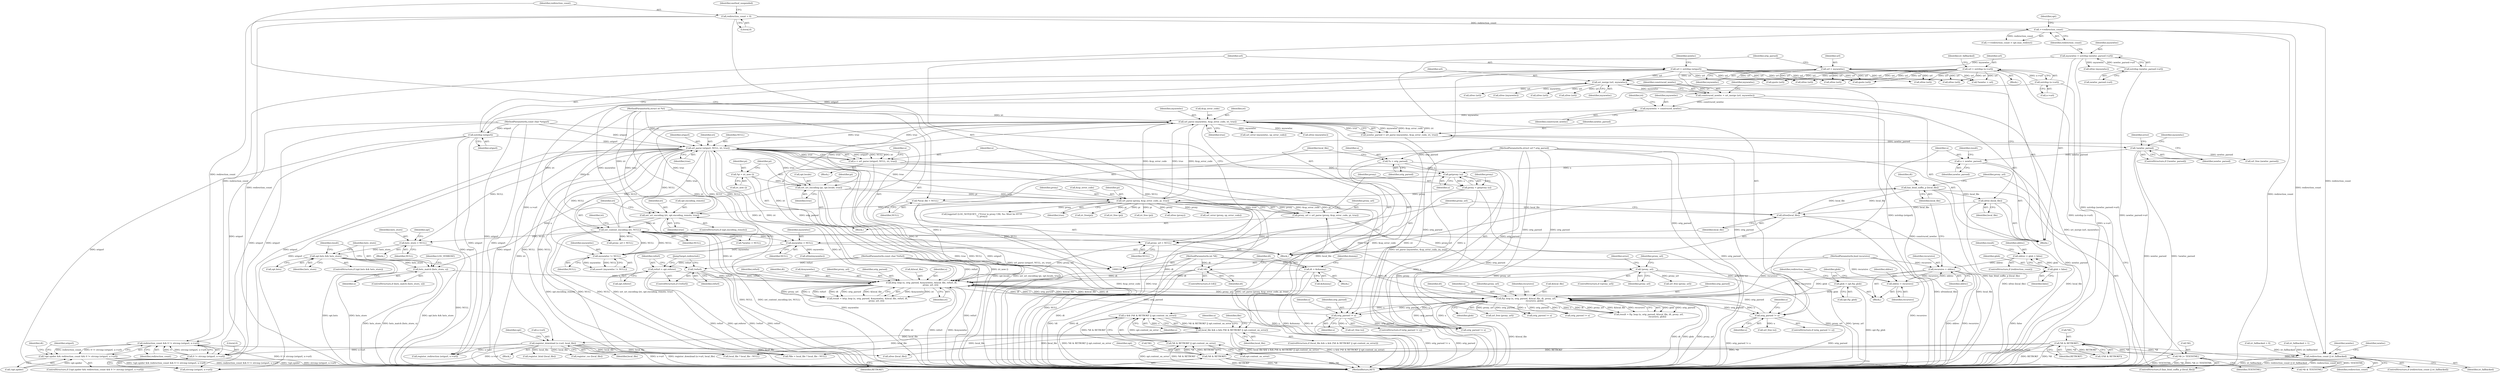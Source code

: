 digraph "0_savannah_e996e322ffd42aaa051602da182d03178d0f13e1_0@API" {
"1000632" [label="(Call,redirection_count && 0 != strcmp (origurl, u->url))"];
"1000492" [label="(Call,++redirection_count)"];
"1000146" [label="(Call,redirection_count = 0)"];
"1000634" [label="(Call,0 != strcmp (origurl, u->url))"];
"1000576" [label="(Call,url_parse (origurl, NULL, iri, true))"];
"1000178" [label="(Call,xstrdup (origurl))"];
"1000116" [label="(MethodParameterIn,const char *origurl)"];
"1000436" [label="(Call,set_content_encoding (iri, NULL))"];
"1000430" [label="(Call,set_uri_encoding (iri, opt.encoding_remote, true))"];
"1000330" [label="(Call,http_loop (u, orig_parsed, &mynewloc, &local_file, refurl, dt,\n                          proxy_url, iri))"];
"1000322" [label="(Call,hsts_match (hsts_store, u))"];
"1000315" [label="(Call,opt.hsts && hsts_store)"];
"1000311" [label="(Call,hsts_store = NULL)"];
"1000214" [label="(Call,getproxy (u))"];
"1000574" [label="(Call,u = url_parse (origurl, NULL, iri, true))"];
"1000535" [label="(Call,u = newloc_parsed)"];
"1000452" [label="(Call,!newloc_parsed)"];
"1000443" [label="(Call,newloc_parsed = url_parse (mynewloc, &up_error_code, iri, true))"];
"1000445" [label="(Call,url_parse (mynewloc, &up_error_code, iri, true))"];
"1000416" [label="(Call,mynewloc = construced_newloc)"];
"1000409" [label="(Call,construced_newloc = uri_merge (url, mynewloc))"];
"1000411" [label="(Call,uri_merge (url, mynewloc))"];
"1000591" [label="(Call,url = xstrdup (u->url))"];
"1000593" [label="(Call,xstrdup (u->url))"];
"1000525" [label="(Call,url = mynewloc)"];
"1000484" [label="(Call,mynewloc = xstrdup (newloc_parsed->url))"];
"1000486" [label="(Call,xstrdup (newloc_parsed->url))"];
"1000176" [label="(Call,url = xstrdup (origurl))"];
"1000404" [label="(Call,mynewloc != NULL)"];
"1000204" [label="(Call,mynewloc = NULL)"];
"1000236" [label="(Call,url_parse (proxy, &up_error_code, pi, true))"];
"1000212" [label="(Call,proxy = getproxy (u))"];
"1000223" [label="(Call,set_uri_encoding (pi, opt.locale, true))"];
"1000220" [label="(Call,*pi = iri_new ())"];
"1000122" [label="(MethodParameterIn,struct iri *iri)"];
"1000136" [label="(Call,*u = orig_parsed)"];
"1000115" [label="(MethodParameterIn,struct url * orig_parsed)"];
"1000568" [label="(Call,orig_parsed != u)"];
"1000361" [label="(Call,ftp_loop (u, orig_parsed, &local_file, dt, proxy_url,\n                         recursive, glob))"];
"1000120" [label="(MethodParameterIn,int *dt)"];
"1000121" [label="(MethodParameterIn,bool recursive)"];
"1000370" [label="(Call,recursive = oldrec)"];
"1000343" [label="(Call,oldrec = recursive)"];
"1000354" [label="(Call,oldrec = glob = false)"];
"1000356" [label="(Call,glob = false)"];
"1000347" [label="(Call,glob = opt.ftp_glob)"];
"1000529" [label="(Call,orig_parsed != u)"];
"1000193" [label="(Call,!refurl)"];
"1000119" [label="(MethodParameterIn,const char *refurl)"];
"1000195" [label="(Call,refurl = opt.referer)"];
"1000166" [label="(Call,!dt)"];
"1000169" [label="(Call,dt = &dummy)"];
"1000209" [label="(Call,proxy_url = NULL)"];
"1000243" [label="(Call,!proxy_url)"];
"1000234" [label="(Call,proxy_url = url_parse (proxy, &up_error_code, pi, true))"];
"1000621" [label="(Call,register_download (u->url, local_file))"];
"1000608" [label="(Call,local_file && u && (*dt & RETROKF || opt.content_on_error))"];
"1000375" [label="(Call,has_html_suffix_p (local_file))"];
"1000207" [label="(Call,xfree(local_file))"];
"1000407" [label="(Call,xfree (local_file))"];
"1000142" [label="(Call,*local_file = NULL)"];
"1000610" [label="(Call,u && (*dt & RETROKF || opt.content_on_error))"];
"1000612" [label="(Call,*dt & RETROKF || opt.content_on_error)"];
"1000613" [label="(Call,*dt & RETROKF)"];
"1000554" [label="(Call,*dt & RETROKF)"];
"1000377" [label="(Call,*dt |= TEXTHTML)"];
"1000627" [label="(Call,!opt.spider && redirection_count && 0 != strcmp (origurl, u->url))"];
"1000680" [label="(Call,redirection_count || iri_fallbacked)"];
"1000405" [label="(Identifier,mynewloc)"];
"1000238" [label="(Call,&up_error_code)"];
"1000516" [label="(Call,xfree (mynewloc))"];
"1000635" [label="(Literal,0)"];
"1000206" [label="(Identifier,NULL)"];
"1000696" [label="(Identifier,newloc)"];
"1000569" [label="(Identifier,orig_parsed)"];
"1000386" [label="(Call,proxy_url = NULL)"];
"1000116" [label="(MethodParameterIn,const char *origurl)"];
"1000681" [label="(Identifier,redirection_count)"];
"1000526" [label="(Identifier,url)"];
"1000357" [label="(Identifier,glob)"];
"1000378" [label="(Call,*dt)"];
"1000359" [label="(Call,result = ftp_loop (u, orig_parsed, &local_file, dt, proxy_url,\n                         recursive, glob))"];
"1000621" [label="(Call,register_download (u->url, local_file))"];
"1000555" [label="(Call,*dt)"];
"1000286" [label="(Call,logprintf (LOG_NOTQUIET, _(\"Error in proxy URL %s: Must be HTTP.\n\"), proxy))"];
"1000244" [label="(Identifier,proxy_url)"];
"1000364" [label="(Call,&local_file)"];
"1000430" [label="(Call,set_uri_encoding (iri, opt.encoding_remote, true))"];
"1000633" [label="(Identifier,redirection_count)"];
"1000332" [label="(Identifier,orig_parsed)"];
"1000177" [label="(Identifier,url)"];
"1000568" [label="(Call,orig_parsed != u)"];
"1000329" [label="(Identifier,result)"];
"1000444" [label="(Identifier,newloc_parsed)"];
"1000410" [label="(Identifier,construced_newloc)"];
"1000607" [label="(ControlStructure,if (local_file && u && (*dt & RETROKF || opt.content_on_error)))"];
"1000275" [label="(Identifier,proxy_url)"];
"1000527" [label="(Identifier,mynewloc)"];
"1000575" [label="(Identifier,u)"];
"1000647" [label="(Call,*dt & TEXTHTML)"];
"1000642" [label="(Identifier,origurl)"];
"1000167" [label="(Identifier,dt)"];
"1000514" [label="(Call,xfree (url))"];
"1000580" [label="(Identifier,true)"];
"1000304" [label="(Call,iri_free(pi))"];
"1000662" [label="(Call,*file = local_file ? local_file : NULL)"];
"1000136" [label="(Call,*u = orig_parsed)"];
"1000312" [label="(Identifier,hsts_store)"];
"1000592" [label="(Identifier,url)"];
"1000627" [label="(Call,!opt.spider && redirection_count && 0 != strcmp (origurl, u->url))"];
"1000400" [label="(Block,)"];
"1000228" [label="(Identifier,true)"];
"1000231" [label="(Identifier,pi)"];
"1000534" [label="(Identifier,u)"];
"1000614" [label="(Call,*dt)"];
"1000618" [label="(Identifier,opt)"];
"1000235" [label="(Identifier,proxy_url)"];
"1000313" [label="(Identifier,NULL)"];
"1000220" [label="(Call,*pi = iri_new ())"];
"1000171" [label="(Call,&dummy)"];
"1000628" [label="(Call,!opt.spider)"];
"1000649" [label="(Identifier,dt)"];
"1000616" [label="(Identifier,RETROKF)"];
"1000567" [label="(ControlStructure,if (orig_parsed != u))"];
"1000622" [label="(Call,u->url)"];
"1000611" [label="(Identifier,u)"];
"1000620" [label="(Block,)"];
"1000213" [label="(Identifier,proxy)"];
"1000192" [label="(ControlStructure,if (!refurl))"];
"1000147" [label="(Identifier,redirection_count)"];
"1000335" [label="(Call,&local_file)"];
"1000380" [label="(Identifier,TEXTHTML)"];
"1000605" [label="(Call,quote (url))"];
"1000421" [label="(Identifier,iri)"];
"1000468" [label="(Call,orig_parsed != u)"];
"1000576" [label="(Call,url_parse (origurl, NULL, iri, true))"];
"1000528" [label="(ControlStructure,if (orig_parsed != u))"];
"1000680" [label="(Call,redirection_count || iri_fallbacked)"];
"1000174" [label="(Identifier,dummy)"];
"1000413" [label="(Identifier,mynewloc)"];
"1000587" [label="(Call,quote (url))"];
"1000143" [label="(Identifier,local_file)"];
"1000324" [label="(Identifier,u)"];
"1000148" [label="(Literal,0)"];
"1000541" [label="(Identifier,result)"];
"1000591" [label="(Call,url = xstrdup (u->url))"];
"1000205" [label="(Identifier,mynewloc)"];
"1000129" [label="(Call,iri_fallbacked = 0)"];
"1000311" [label="(Call,hsts_store = NULL)"];
"1000194" [label="(Identifier,refurl)"];
"1000384" [label="(Call,url_free (proxy_url))"];
"1000377" [label="(Call,*dt |= TEXTHTML)"];
"1000208" [label="(Identifier,local_file)"];
"1000557" [label="(Identifier,RETROKF)"];
"1000376" [label="(Identifier,local_file)"];
"1000374" [label="(ControlStructure,if (has_html_suffix_p (local_file)))"];
"1000536" [label="(Identifier,u)"];
"1000451" [label="(ControlStructure,if (!newloc_parsed))"];
"1000535" [label="(Call,u = newloc_parsed)"];
"1000406" [label="(Identifier,NULL)"];
"1000214" [label="(Call,getproxy (u))"];
"1000196" [label="(Identifier,refurl)"];
"1000404" [label="(Call,mynewloc != NULL)"];
"1000340" [label="(Identifier,iri)"];
"1000382" [label="(Identifier,proxy_url)"];
"1000218" [label="(Block,)"];
"1000151" [label="(Identifier,method_suspended)"];
"1000432" [label="(Call,opt.encoding_remote)"];
"1000193" [label="(Call,!refurl)"];
"1000297" [label="(Call,iri_free (pi))"];
"1000450" [label="(Identifier,true)"];
"1000330" [label="(Call,http_loop (u, orig_parsed, &mynewloc, &local_file, refurl, dt,\n                          proxy_url, iri))"];
"1000617" [label="(Call,opt.content_on_error)"];
"1000317" [label="(Identifier,opt)"];
"1000492" [label="(Call,++redirection_count)"];
"1000204" [label="(Call,mynewloc = NULL)"];
"1000322" [label="(Call,hsts_match (hsts_store, u))"];
"1000236" [label="(Call,url_parse (proxy, &up_error_code, pi, true))"];
"1000137" [label="(Identifier,u)"];
"1000170" [label="(Identifier,dt)"];
"1000523" [label="(Call,xfree (url))"];
"1000217" [label="(Identifier,proxy)"];
"1000264" [label="(Call,iri_free (pi))"];
"1000314" [label="(ControlStructure,if (opt.hsts && hsts_store))"];
"1000370" [label="(Call,recursive = oldrec)"];
"1000348" [label="(Identifier,glob)"];
"1000431" [label="(Identifier,iri)"];
"1000176" [label="(Call,url = xstrdup (origurl))"];
"1000531" [label="(Identifier,u)"];
"1000486" [label="(Call,xstrdup (newloc_parsed->url))"];
"1000121" [label="(MethodParameterIn,bool recursive)"];
"1000447" [label="(Call,&up_error_code)"];
"1000679" [label="(ControlStructure,if (redirection_count || iri_fallbacked))"];
"1000211" [label="(Identifier,NULL)"];
"1000418" [label="(Identifier,construced_newloc)"];
"1000120" [label="(MethodParameterIn,int *dt)"];
"1000417" [label="(Identifier,mynewloc)"];
"1000574" [label="(Call,u = url_parse (origurl, NULL, iri, true))"];
"1000412" [label="(Identifier,url)"];
"1000485" [label="(Identifier,mynewloc)"];
"1000582" [label="(Identifier,u)"];
"1000495" [label="(Identifier,opt)"];
"1000487" [label="(Call,newloc_parsed->url)"];
"1000347" [label="(Call,glob = opt.ftp_glob)"];
"1000168" [label="(Block,)"];
"1000306" [label="(Call,xfree (proxy))"];
"1000291" [label="(Call,url_free (proxy_url))"];
"1000354" [label="(Call,oldrec = glob = false)"];
"1000122" [label="(MethodParameterIn,struct iri *iri)"];
"1000608" [label="(Call,local_file && u && (*dt & RETROKF || opt.content_on_error))"];
"1000293" [label="(Call,xfree (url))"];
"1000593" [label="(Call,xstrdup (u->url))"];
"1000449" [label="(Identifier,iri)"];
"1000179" [label="(Identifier,origurl)"];
"1000328" [label="(Call,result = http_loop (u, orig_parsed, &mynewloc, &local_file, refurl, dt,\n                          proxy_url, iri))"];
"1000343" [label="(Call,oldrec = recursive)"];
"1000331" [label="(Identifier,u)"];
"1000415" [label="(Identifier,mynewloc)"];
"1000553" [label="(Call,!(*dt & RETROKF))"];
"1000207" [label="(Call,xfree(local_file))"];
"1000195" [label="(Call,refurl = opt.referer)"];
"1000665" [label="(Call,local_file ? local_file : NULL)"];
"1000610" [label="(Call,u && (*dt & RETROKF || opt.content_on_error))"];
"1000457" [label="(Identifier,error)"];
"1000491" [label="(Call,++redirection_count > opt.max_redirect)"];
"1000452" [label="(Call,!newloc_parsed)"];
"1000315" [label="(Call,opt.hsts && hsts_store)"];
"1000309" [label="(Block,)"];
"1000258" [label="(Call,xfree (url))"];
"1000446" [label="(Identifier,mynewloc)"];
"1000344" [label="(Identifier,oldrec)"];
"1000711" [label="(MethodReturn,RET)"];
"1000248" [label="(Identifier,error)"];
"1000453" [label="(Identifier,newloc_parsed)"];
"1000508" [label="(Call,orig_parsed != u)"];
"1000436" [label="(Call,set_content_encoding (iri, NULL))"];
"1000533" [label="(Call,url_free (u))"];
"1000484" [label="(Call,mynewloc = xstrdup (newloc_parsed->url))"];
"1000554" [label="(Call,*dt & RETROKF)"];
"1000673" [label="(Call,orig_parsed != u)"];
"1000435" [label="(Identifier,true)"];
"1000319" [label="(Identifier,hsts_store)"];
"1000222" [label="(Call,iri_new ())"];
"1000337" [label="(Identifier,refurl)"];
"1000443" [label="(Call,newloc_parsed = url_parse (mynewloc, &up_error_code, iri, true))"];
"1000360" [label="(Identifier,result)"];
"1000225" [label="(Call,opt.locale)"];
"1000630" [label="(Identifier,opt)"];
"1000403" [label="(Call,assert (mynewloc != NULL))"];
"1000408" [label="(Identifier,local_file)"];
"1000316" [label="(Call,opt.hsts)"];
"1000641" [label="(Call,register_redirection (origurl, u->url))"];
"1000223" [label="(Call,set_uri_encoding (pi, opt.locale, true))"];
"1000409" [label="(Call,construced_newloc = uri_merge (url, mynewloc))"];
"1000363" [label="(Identifier,orig_parsed)"];
"1000414" [label="(Call,xfree (mynewloc))"];
"1000623" [label="(Identifier,u)"];
"1000598" [label="(Identifier,iri_fallbacked)"];
"1000224" [label="(Identifier,pi)"];
"1000634" [label="(Call,0 != strcmp (origurl, u->url))"];
"1000200" [label="(JumpTarget,redirected:)"];
"1000493" [label="(Identifier,redirection_count)"];
"1000445" [label="(Call,url_parse (mynewloc, &up_error_code, iri, true))"];
"1000169" [label="(Call,dt = &dummy)"];
"1000358" [label="(Identifier,false)"];
"1000242" [label="(ControlStructure,if (!proxy_url))"];
"1000609" [label="(Identifier,local_file)"];
"1000626" [label="(ControlStructure,if (!opt.spider && redirection_count && 0 != strcmp (origurl, u->url)))"];
"1000341" [label="(Block,)"];
"1000366" [label="(Identifier,dt)"];
"1000597" [label="(Call,iri_fallbacked = 1)"];
"1000166" [label="(Call,!dt)"];
"1000577" [label="(Identifier,origurl)"];
"1000701" [label="(Call,xfree (url))"];
"1000138" [label="(Identifier,orig_parsed)"];
"1000438" [label="(Identifier,NULL)"];
"1000362" [label="(Identifier,u)"];
"1000685" [label="(Identifier,newloc)"];
"1000458" [label="(Call,url_error (mynewloc, up_error_code))"];
"1000372" [label="(Identifier,oldrec)"];
"1000651" [label="(Call,register_html (local_file))"];
"1000379" [label="(Identifier,dt)"];
"1000210" [label="(Identifier,proxy_url)"];
"1000355" [label="(Identifier,oldrec)"];
"1000549" [label="(Call,xfree(mynewloc))"];
"1000240" [label="(Identifier,pi)"];
"1000612" [label="(Call,*dt & RETROKF || opt.content_on_error)"];
"1000353" [label="(Identifier,redirection_count)"];
"1000371" [label="(Identifier,recursive)"];
"1000146" [label="(Call,redirection_count = 0)"];
"1000579" [label="(Identifier,iri)"];
"1000561" [label="(Block,)"];
"1000670" [label="(Call,xfree (local_file))"];
"1000119" [label="(MethodParameterIn,const char *refurl)"];
"1000321" [label="(ControlStructure,if (hsts_match (hsts_store, u)))"];
"1000613" [label="(Call,*dt & RETROKF)"];
"1000338" [label="(Identifier,dt)"];
"1000369" [label="(Identifier,glob)"];
"1000356" [label="(Call,glob = false)"];
"1000237" [label="(Identifier,proxy)"];
"1000124" [label="(Block,)"];
"1000345" [label="(Identifier,recursive)"];
"1000209" [label="(Call,proxy_url = NULL)"];
"1000333" [label="(Call,&mynewloc)"];
"1000570" [label="(Identifier,u)"];
"1000212" [label="(Call,proxy = getproxy (u))"];
"1000437" [label="(Identifier,iri)"];
"1000426" [label="(ControlStructure,if (opt.encoding_remote))"];
"1000367" [label="(Identifier,proxy_url)"];
"1000530" [label="(Identifier,orig_parsed)"];
"1000323" [label="(Identifier,hsts_store)"];
"1000691" [label="(Call,xfree (url))"];
"1000594" [label="(Call,u->url)"];
"1000572" [label="(Call,url_free (u))"];
"1000215" [label="(Identifier,u)"];
"1000234" [label="(Call,proxy_url = url_parse (proxy, &up_error_code, pi, true))"];
"1000411" [label="(Call,uri_merge (url, mynewloc))"];
"1000537" [label="(Identifier,newloc_parsed)"];
"1000483" [label="(Identifier,mynewloc)"];
"1000482" [label="(Call,xfree (mynewloc))"];
"1000197" [label="(Call,opt.referer)"];
"1000661" [label="(Identifier,file)"];
"1000142" [label="(Call,*local_file = NULL)"];
"1000181" [label="(Identifier,newloc)"];
"1000241" [label="(Identifier,true)"];
"1000697" [label="(Call,*newloc = NULL)"];
"1000349" [label="(Call,opt.ftp_glob)"];
"1000658" [label="(Call,register_css (local_file))"];
"1000243" [label="(Call,!proxy_url)"];
"1000326" [label="(Identifier,LOG_VERBOSE)"];
"1000339" [label="(Identifier,proxy_url)"];
"1000625" [label="(Identifier,local_file)"];
"1000368" [label="(Identifier,recursive)"];
"1000375" [label="(Call,has_html_suffix_p (local_file))"];
"1000636" [label="(Call,strcmp (origurl, u->url))"];
"1000221" [label="(Identifier,pi)"];
"1000632" [label="(Call,redirection_count && 0 != strcmp (origurl, u->url))"];
"1000682" [label="(Identifier,iri_fallbacked)"];
"1000578" [label="(Identifier,NULL)"];
"1000416" [label="(Call,mynewloc = construced_newloc)"];
"1000573" [label="(Identifier,u)"];
"1000361" [label="(Call,ftp_loop (u, orig_parsed, &local_file, dt, proxy_url,\n                         recursive, glob))"];
"1000505" [label="(Call,url_free (newloc_parsed))"];
"1000529" [label="(Call,orig_parsed != u)"];
"1000686" [label="(Call,*newloc = url)"];
"1000178" [label="(Call,xstrdup (origurl))"];
"1000441" [label="(Identifier,iri)"];
"1000165" [label="(ControlStructure,if (!dt))"];
"1000115" [label="(MethodParameterIn,struct url * orig_parsed)"];
"1000583" [label="(Block,)"];
"1000525" [label="(Call,url = mynewloc)"];
"1000407" [label="(Call,xfree (local_file))"];
"1000144" [label="(Identifier,NULL)"];
"1000474" [label="(Call,xfree (url))"];
"1000352" [label="(ControlStructure,if (redirection_count))"];
"1000249" [label="(Call,url_error (proxy, up_error_code))"];
"1000632" -> "1000627"  [label="AST: "];
"1000632" -> "1000633"  [label="CFG: "];
"1000632" -> "1000634"  [label="CFG: "];
"1000633" -> "1000632"  [label="AST: "];
"1000634" -> "1000632"  [label="AST: "];
"1000627" -> "1000632"  [label="CFG: "];
"1000632" -> "1000711"  [label="DDG: 0 != strcmp (origurl, u->url)"];
"1000632" -> "1000627"  [label="DDG: redirection_count"];
"1000632" -> "1000627"  [label="DDG: 0 != strcmp (origurl, u->url)"];
"1000492" -> "1000632"  [label="DDG: redirection_count"];
"1000146" -> "1000632"  [label="DDG: redirection_count"];
"1000634" -> "1000632"  [label="DDG: 0"];
"1000634" -> "1000632"  [label="DDG: strcmp (origurl, u->url)"];
"1000632" -> "1000680"  [label="DDG: redirection_count"];
"1000492" -> "1000491"  [label="AST: "];
"1000492" -> "1000493"  [label="CFG: "];
"1000493" -> "1000492"  [label="AST: "];
"1000495" -> "1000492"  [label="CFG: "];
"1000492" -> "1000711"  [label="DDG: redirection_count"];
"1000492" -> "1000491"  [label="DDG: redirection_count"];
"1000146" -> "1000492"  [label="DDG: redirection_count"];
"1000492" -> "1000680"  [label="DDG: redirection_count"];
"1000146" -> "1000124"  [label="AST: "];
"1000146" -> "1000148"  [label="CFG: "];
"1000147" -> "1000146"  [label="AST: "];
"1000148" -> "1000146"  [label="AST: "];
"1000151" -> "1000146"  [label="CFG: "];
"1000146" -> "1000711"  [label="DDG: redirection_count"];
"1000146" -> "1000680"  [label="DDG: redirection_count"];
"1000634" -> "1000636"  [label="CFG: "];
"1000635" -> "1000634"  [label="AST: "];
"1000636" -> "1000634"  [label="AST: "];
"1000634" -> "1000711"  [label="DDG: strcmp (origurl, u->url)"];
"1000576" -> "1000634"  [label="DDG: origurl"];
"1000178" -> "1000634"  [label="DDG: origurl"];
"1000116" -> "1000634"  [label="DDG: origurl"];
"1000621" -> "1000634"  [label="DDG: u->url"];
"1000576" -> "1000574"  [label="AST: "];
"1000576" -> "1000580"  [label="CFG: "];
"1000577" -> "1000576"  [label="AST: "];
"1000578" -> "1000576"  [label="AST: "];
"1000579" -> "1000576"  [label="AST: "];
"1000580" -> "1000576"  [label="AST: "];
"1000574" -> "1000576"  [label="CFG: "];
"1000576" -> "1000711"  [label="DDG: iri"];
"1000576" -> "1000711"  [label="DDG: true"];
"1000576" -> "1000711"  [label="DDG: origurl"];
"1000576" -> "1000711"  [label="DDG: NULL"];
"1000576" -> "1000204"  [label="DDG: NULL"];
"1000576" -> "1000209"  [label="DDG: NULL"];
"1000576" -> "1000223"  [label="DDG: true"];
"1000576" -> "1000311"  [label="DDG: NULL"];
"1000576" -> "1000330"  [label="DDG: iri"];
"1000576" -> "1000386"  [label="DDG: NULL"];
"1000576" -> "1000404"  [label="DDG: NULL"];
"1000576" -> "1000430"  [label="DDG: true"];
"1000576" -> "1000445"  [label="DDG: true"];
"1000576" -> "1000574"  [label="DDG: origurl"];
"1000576" -> "1000574"  [label="DDG: NULL"];
"1000576" -> "1000574"  [label="DDG: iri"];
"1000576" -> "1000574"  [label="DDG: true"];
"1000178" -> "1000576"  [label="DDG: origurl"];
"1000116" -> "1000576"  [label="DDG: origurl"];
"1000436" -> "1000576"  [label="DDG: NULL"];
"1000330" -> "1000576"  [label="DDG: iri"];
"1000122" -> "1000576"  [label="DDG: iri"];
"1000445" -> "1000576"  [label="DDG: true"];
"1000236" -> "1000576"  [label="DDG: true"];
"1000576" -> "1000636"  [label="DDG: origurl"];
"1000576" -> "1000641"  [label="DDG: origurl"];
"1000576" -> "1000662"  [label="DDG: NULL"];
"1000576" -> "1000665"  [label="DDG: NULL"];
"1000576" -> "1000697"  [label="DDG: NULL"];
"1000178" -> "1000176"  [label="AST: "];
"1000178" -> "1000179"  [label="CFG: "];
"1000179" -> "1000178"  [label="AST: "];
"1000176" -> "1000178"  [label="CFG: "];
"1000178" -> "1000711"  [label="DDG: origurl"];
"1000178" -> "1000176"  [label="DDG: origurl"];
"1000116" -> "1000178"  [label="DDG: origurl"];
"1000178" -> "1000636"  [label="DDG: origurl"];
"1000178" -> "1000641"  [label="DDG: origurl"];
"1000116" -> "1000114"  [label="AST: "];
"1000116" -> "1000711"  [label="DDG: origurl"];
"1000116" -> "1000636"  [label="DDG: origurl"];
"1000116" -> "1000641"  [label="DDG: origurl"];
"1000436" -> "1000400"  [label="AST: "];
"1000436" -> "1000438"  [label="CFG: "];
"1000437" -> "1000436"  [label="AST: "];
"1000438" -> "1000436"  [label="AST: "];
"1000441" -> "1000436"  [label="CFG: "];
"1000436" -> "1000711"  [label="DDG: set_content_encoding (iri, NULL)"];
"1000436" -> "1000711"  [label="DDG: NULL"];
"1000436" -> "1000204"  [label="DDG: NULL"];
"1000436" -> "1000209"  [label="DDG: NULL"];
"1000436" -> "1000311"  [label="DDG: NULL"];
"1000436" -> "1000386"  [label="DDG: NULL"];
"1000436" -> "1000404"  [label="DDG: NULL"];
"1000430" -> "1000436"  [label="DDG: iri"];
"1000330" -> "1000436"  [label="DDG: iri"];
"1000122" -> "1000436"  [label="DDG: iri"];
"1000404" -> "1000436"  [label="DDG: NULL"];
"1000436" -> "1000445"  [label="DDG: iri"];
"1000436" -> "1000662"  [label="DDG: NULL"];
"1000436" -> "1000665"  [label="DDG: NULL"];
"1000436" -> "1000697"  [label="DDG: NULL"];
"1000430" -> "1000426"  [label="AST: "];
"1000430" -> "1000435"  [label="CFG: "];
"1000431" -> "1000430"  [label="AST: "];
"1000432" -> "1000430"  [label="AST: "];
"1000435" -> "1000430"  [label="AST: "];
"1000437" -> "1000430"  [label="CFG: "];
"1000430" -> "1000711"  [label="DDG: opt.encoding_remote"];
"1000430" -> "1000711"  [label="DDG: set_uri_encoding (iri, opt.encoding_remote, true)"];
"1000330" -> "1000430"  [label="DDG: iri"];
"1000122" -> "1000430"  [label="DDG: iri"];
"1000445" -> "1000430"  [label="DDG: true"];
"1000236" -> "1000430"  [label="DDG: true"];
"1000430" -> "1000445"  [label="DDG: true"];
"1000330" -> "1000328"  [label="AST: "];
"1000330" -> "1000340"  [label="CFG: "];
"1000331" -> "1000330"  [label="AST: "];
"1000332" -> "1000330"  [label="AST: "];
"1000333" -> "1000330"  [label="AST: "];
"1000335" -> "1000330"  [label="AST: "];
"1000337" -> "1000330"  [label="AST: "];
"1000338" -> "1000330"  [label="AST: "];
"1000339" -> "1000330"  [label="AST: "];
"1000340" -> "1000330"  [label="AST: "];
"1000328" -> "1000330"  [label="CFG: "];
"1000330" -> "1000711"  [label="DDG: &mynewloc"];
"1000330" -> "1000711"  [label="DDG: iri"];
"1000330" -> "1000711"  [label="DDG: refurl"];
"1000330" -> "1000328"  [label="DDG: &mynewloc"];
"1000330" -> "1000328"  [label="DDG: iri"];
"1000330" -> "1000328"  [label="DDG: proxy_url"];
"1000330" -> "1000328"  [label="DDG: u"];
"1000330" -> "1000328"  [label="DDG: refurl"];
"1000330" -> "1000328"  [label="DDG: dt"];
"1000330" -> "1000328"  [label="DDG: orig_parsed"];
"1000330" -> "1000328"  [label="DDG: &local_file"];
"1000322" -> "1000330"  [label="DDG: u"];
"1000214" -> "1000330"  [label="DDG: u"];
"1000568" -> "1000330"  [label="DDG: orig_parsed"];
"1000529" -> "1000330"  [label="DDG: orig_parsed"];
"1000115" -> "1000330"  [label="DDG: orig_parsed"];
"1000361" -> "1000330"  [label="DDG: &local_file"];
"1000361" -> "1000330"  [label="DDG: dt"];
"1000193" -> "1000330"  [label="DDG: refurl"];
"1000195" -> "1000330"  [label="DDG: refurl"];
"1000119" -> "1000330"  [label="DDG: refurl"];
"1000166" -> "1000330"  [label="DDG: dt"];
"1000169" -> "1000330"  [label="DDG: dt"];
"1000120" -> "1000330"  [label="DDG: dt"];
"1000209" -> "1000330"  [label="DDG: proxy_url"];
"1000243" -> "1000330"  [label="DDG: proxy_url"];
"1000445" -> "1000330"  [label="DDG: iri"];
"1000122" -> "1000330"  [label="DDG: iri"];
"1000330" -> "1000361"  [label="DDG: u"];
"1000330" -> "1000361"  [label="DDG: orig_parsed"];
"1000330" -> "1000361"  [label="DDG: &local_file"];
"1000330" -> "1000361"  [label="DDG: dt"];
"1000330" -> "1000361"  [label="DDG: proxy_url"];
"1000322" -> "1000321"  [label="AST: "];
"1000322" -> "1000324"  [label="CFG: "];
"1000323" -> "1000322"  [label="AST: "];
"1000324" -> "1000322"  [label="AST: "];
"1000326" -> "1000322"  [label="CFG: "];
"1000329" -> "1000322"  [label="CFG: "];
"1000322" -> "1000711"  [label="DDG: hsts_match (hsts_store, u)"];
"1000322" -> "1000711"  [label="DDG: hsts_store"];
"1000315" -> "1000322"  [label="DDG: hsts_store"];
"1000214" -> "1000322"  [label="DDG: u"];
"1000315" -> "1000314"  [label="AST: "];
"1000315" -> "1000316"  [label="CFG: "];
"1000315" -> "1000319"  [label="CFG: "];
"1000316" -> "1000315"  [label="AST: "];
"1000319" -> "1000315"  [label="AST: "];
"1000323" -> "1000315"  [label="CFG: "];
"1000329" -> "1000315"  [label="CFG: "];
"1000315" -> "1000711"  [label="DDG: opt.hsts && hsts_store"];
"1000315" -> "1000711"  [label="DDG: opt.hsts"];
"1000315" -> "1000711"  [label="DDG: hsts_store"];
"1000311" -> "1000315"  [label="DDG: hsts_store"];
"1000311" -> "1000309"  [label="AST: "];
"1000311" -> "1000313"  [label="CFG: "];
"1000312" -> "1000311"  [label="AST: "];
"1000313" -> "1000311"  [label="AST: "];
"1000317" -> "1000311"  [label="CFG: "];
"1000311" -> "1000711"  [label="DDG: NULL"];
"1000214" -> "1000212"  [label="AST: "];
"1000214" -> "1000215"  [label="CFG: "];
"1000215" -> "1000214"  [label="AST: "];
"1000212" -> "1000214"  [label="CFG: "];
"1000214" -> "1000711"  [label="DDG: u"];
"1000214" -> "1000212"  [label="DDG: u"];
"1000574" -> "1000214"  [label="DDG: u"];
"1000535" -> "1000214"  [label="DDG: u"];
"1000136" -> "1000214"  [label="DDG: u"];
"1000574" -> "1000561"  [label="AST: "];
"1000575" -> "1000574"  [label="AST: "];
"1000582" -> "1000574"  [label="CFG: "];
"1000574" -> "1000711"  [label="DDG: url_parse (origurl, NULL, iri, true)"];
"1000574" -> "1000610"  [label="DDG: u"];
"1000574" -> "1000673"  [label="DDG: u"];
"1000535" -> "1000400"  [label="AST: "];
"1000535" -> "1000537"  [label="CFG: "];
"1000536" -> "1000535"  [label="AST: "];
"1000537" -> "1000535"  [label="AST: "];
"1000541" -> "1000535"  [label="CFG: "];
"1000535" -> "1000711"  [label="DDG: newloc_parsed"];
"1000452" -> "1000535"  [label="DDG: newloc_parsed"];
"1000452" -> "1000451"  [label="AST: "];
"1000452" -> "1000453"  [label="CFG: "];
"1000453" -> "1000452"  [label="AST: "];
"1000457" -> "1000452"  [label="CFG: "];
"1000483" -> "1000452"  [label="CFG: "];
"1000452" -> "1000711"  [label="DDG: !newloc_parsed"];
"1000452" -> "1000711"  [label="DDG: newloc_parsed"];
"1000443" -> "1000452"  [label="DDG: newloc_parsed"];
"1000452" -> "1000505"  [label="DDG: newloc_parsed"];
"1000443" -> "1000400"  [label="AST: "];
"1000443" -> "1000445"  [label="CFG: "];
"1000444" -> "1000443"  [label="AST: "];
"1000445" -> "1000443"  [label="AST: "];
"1000453" -> "1000443"  [label="CFG: "];
"1000443" -> "1000711"  [label="DDG: url_parse (mynewloc, &up_error_code, iri, true)"];
"1000445" -> "1000443"  [label="DDG: mynewloc"];
"1000445" -> "1000443"  [label="DDG: &up_error_code"];
"1000445" -> "1000443"  [label="DDG: iri"];
"1000445" -> "1000443"  [label="DDG: true"];
"1000445" -> "1000450"  [label="CFG: "];
"1000446" -> "1000445"  [label="AST: "];
"1000447" -> "1000445"  [label="AST: "];
"1000449" -> "1000445"  [label="AST: "];
"1000450" -> "1000445"  [label="AST: "];
"1000445" -> "1000711"  [label="DDG: true"];
"1000445" -> "1000711"  [label="DDG: &up_error_code"];
"1000445" -> "1000711"  [label="DDG: iri"];
"1000445" -> "1000223"  [label="DDG: true"];
"1000445" -> "1000236"  [label="DDG: &up_error_code"];
"1000416" -> "1000445"  [label="DDG: mynewloc"];
"1000236" -> "1000445"  [label="DDG: &up_error_code"];
"1000236" -> "1000445"  [label="DDG: true"];
"1000122" -> "1000445"  [label="DDG: iri"];
"1000445" -> "1000458"  [label="DDG: mynewloc"];
"1000445" -> "1000482"  [label="DDG: mynewloc"];
"1000416" -> "1000400"  [label="AST: "];
"1000416" -> "1000418"  [label="CFG: "];
"1000417" -> "1000416"  [label="AST: "];
"1000418" -> "1000416"  [label="AST: "];
"1000421" -> "1000416"  [label="CFG: "];
"1000416" -> "1000711"  [label="DDG: construced_newloc"];
"1000409" -> "1000416"  [label="DDG: construced_newloc"];
"1000409" -> "1000400"  [label="AST: "];
"1000409" -> "1000411"  [label="CFG: "];
"1000410" -> "1000409"  [label="AST: "];
"1000411" -> "1000409"  [label="AST: "];
"1000415" -> "1000409"  [label="CFG: "];
"1000409" -> "1000711"  [label="DDG: uri_merge (url, mynewloc)"];
"1000411" -> "1000409"  [label="DDG: url"];
"1000411" -> "1000409"  [label="DDG: mynewloc"];
"1000411" -> "1000413"  [label="CFG: "];
"1000412" -> "1000411"  [label="AST: "];
"1000413" -> "1000411"  [label="AST: "];
"1000591" -> "1000411"  [label="DDG: url"];
"1000525" -> "1000411"  [label="DDG: url"];
"1000176" -> "1000411"  [label="DDG: url"];
"1000404" -> "1000411"  [label="DDG: mynewloc"];
"1000411" -> "1000414"  [label="DDG: mynewloc"];
"1000411" -> "1000474"  [label="DDG: url"];
"1000411" -> "1000514"  [label="DDG: url"];
"1000411" -> "1000523"  [label="DDG: url"];
"1000591" -> "1000583"  [label="AST: "];
"1000591" -> "1000593"  [label="CFG: "];
"1000592" -> "1000591"  [label="AST: "];
"1000593" -> "1000591"  [label="AST: "];
"1000598" -> "1000591"  [label="CFG: "];
"1000591" -> "1000711"  [label="DDG: xstrdup (u->url)"];
"1000591" -> "1000258"  [label="DDG: url"];
"1000591" -> "1000293"  [label="DDG: url"];
"1000591" -> "1000587"  [label="DDG: url"];
"1000593" -> "1000591"  [label="DDG: u->url"];
"1000591" -> "1000605"  [label="DDG: url"];
"1000591" -> "1000686"  [label="DDG: url"];
"1000591" -> "1000691"  [label="DDG: url"];
"1000591" -> "1000701"  [label="DDG: url"];
"1000593" -> "1000594"  [label="CFG: "];
"1000594" -> "1000593"  [label="AST: "];
"1000593" -> "1000711"  [label="DDG: u->url"];
"1000593" -> "1000621"  [label="DDG: u->url"];
"1000525" -> "1000400"  [label="AST: "];
"1000525" -> "1000527"  [label="CFG: "];
"1000526" -> "1000525"  [label="AST: "];
"1000527" -> "1000525"  [label="AST: "];
"1000530" -> "1000525"  [label="CFG: "];
"1000525" -> "1000258"  [label="DDG: url"];
"1000525" -> "1000293"  [label="DDG: url"];
"1000484" -> "1000525"  [label="DDG: mynewloc"];
"1000525" -> "1000587"  [label="DDG: url"];
"1000525" -> "1000605"  [label="DDG: url"];
"1000525" -> "1000686"  [label="DDG: url"];
"1000525" -> "1000691"  [label="DDG: url"];
"1000525" -> "1000701"  [label="DDG: url"];
"1000484" -> "1000400"  [label="AST: "];
"1000484" -> "1000486"  [label="CFG: "];
"1000485" -> "1000484"  [label="AST: "];
"1000486" -> "1000484"  [label="AST: "];
"1000493" -> "1000484"  [label="CFG: "];
"1000484" -> "1000711"  [label="DDG: xstrdup (newloc_parsed->url)"];
"1000486" -> "1000484"  [label="DDG: newloc_parsed->url"];
"1000484" -> "1000516"  [label="DDG: mynewloc"];
"1000486" -> "1000487"  [label="CFG: "];
"1000487" -> "1000486"  [label="AST: "];
"1000486" -> "1000711"  [label="DDG: newloc_parsed->url"];
"1000176" -> "1000124"  [label="AST: "];
"1000177" -> "1000176"  [label="AST: "];
"1000181" -> "1000176"  [label="CFG: "];
"1000176" -> "1000711"  [label="DDG: xstrdup (origurl)"];
"1000176" -> "1000258"  [label="DDG: url"];
"1000176" -> "1000293"  [label="DDG: url"];
"1000176" -> "1000587"  [label="DDG: url"];
"1000176" -> "1000605"  [label="DDG: url"];
"1000176" -> "1000686"  [label="DDG: url"];
"1000176" -> "1000691"  [label="DDG: url"];
"1000176" -> "1000701"  [label="DDG: url"];
"1000404" -> "1000403"  [label="AST: "];
"1000404" -> "1000406"  [label="CFG: "];
"1000405" -> "1000404"  [label="AST: "];
"1000406" -> "1000404"  [label="AST: "];
"1000403" -> "1000404"  [label="CFG: "];
"1000404" -> "1000403"  [label="DDG: mynewloc"];
"1000404" -> "1000403"  [label="DDG: NULL"];
"1000204" -> "1000404"  [label="DDG: mynewloc"];
"1000204" -> "1000124"  [label="AST: "];
"1000204" -> "1000206"  [label="CFG: "];
"1000205" -> "1000204"  [label="AST: "];
"1000206" -> "1000204"  [label="AST: "];
"1000208" -> "1000204"  [label="CFG: "];
"1000204" -> "1000711"  [label="DDG: mynewloc"];
"1000204" -> "1000549"  [label="DDG: mynewloc"];
"1000236" -> "1000234"  [label="AST: "];
"1000236" -> "1000241"  [label="CFG: "];
"1000237" -> "1000236"  [label="AST: "];
"1000238" -> "1000236"  [label="AST: "];
"1000240" -> "1000236"  [label="AST: "];
"1000241" -> "1000236"  [label="AST: "];
"1000234" -> "1000236"  [label="CFG: "];
"1000236" -> "1000711"  [label="DDG: &up_error_code"];
"1000236" -> "1000711"  [label="DDG: true"];
"1000236" -> "1000234"  [label="DDG: proxy"];
"1000236" -> "1000234"  [label="DDG: &up_error_code"];
"1000236" -> "1000234"  [label="DDG: pi"];
"1000236" -> "1000234"  [label="DDG: true"];
"1000212" -> "1000236"  [label="DDG: proxy"];
"1000223" -> "1000236"  [label="DDG: pi"];
"1000223" -> "1000236"  [label="DDG: true"];
"1000236" -> "1000249"  [label="DDG: proxy"];
"1000236" -> "1000264"  [label="DDG: pi"];
"1000236" -> "1000286"  [label="DDG: proxy"];
"1000236" -> "1000297"  [label="DDG: pi"];
"1000236" -> "1000304"  [label="DDG: pi"];
"1000236" -> "1000306"  [label="DDG: proxy"];
"1000212" -> "1000124"  [label="AST: "];
"1000213" -> "1000212"  [label="AST: "];
"1000217" -> "1000212"  [label="CFG: "];
"1000212" -> "1000711"  [label="DDG: getproxy (u)"];
"1000212" -> "1000711"  [label="DDG: proxy"];
"1000223" -> "1000218"  [label="AST: "];
"1000223" -> "1000228"  [label="CFG: "];
"1000224" -> "1000223"  [label="AST: "];
"1000225" -> "1000223"  [label="AST: "];
"1000228" -> "1000223"  [label="AST: "];
"1000231" -> "1000223"  [label="CFG: "];
"1000223" -> "1000711"  [label="DDG: opt.locale"];
"1000223" -> "1000711"  [label="DDG: set_uri_encoding (pi, opt.locale, true)"];
"1000220" -> "1000223"  [label="DDG: pi"];
"1000220" -> "1000218"  [label="AST: "];
"1000220" -> "1000222"  [label="CFG: "];
"1000221" -> "1000220"  [label="AST: "];
"1000222" -> "1000220"  [label="AST: "];
"1000224" -> "1000220"  [label="CFG: "];
"1000220" -> "1000711"  [label="DDG: iri_new ()"];
"1000122" -> "1000114"  [label="AST: "];
"1000122" -> "1000711"  [label="DDG: iri"];
"1000136" -> "1000124"  [label="AST: "];
"1000136" -> "1000138"  [label="CFG: "];
"1000137" -> "1000136"  [label="AST: "];
"1000138" -> "1000136"  [label="AST: "];
"1000143" -> "1000136"  [label="CFG: "];
"1000136" -> "1000711"  [label="DDG: orig_parsed"];
"1000115" -> "1000136"  [label="DDG: orig_parsed"];
"1000115" -> "1000114"  [label="AST: "];
"1000115" -> "1000711"  [label="DDG: orig_parsed"];
"1000115" -> "1000361"  [label="DDG: orig_parsed"];
"1000115" -> "1000468"  [label="DDG: orig_parsed"];
"1000115" -> "1000508"  [label="DDG: orig_parsed"];
"1000115" -> "1000529"  [label="DDG: orig_parsed"];
"1000115" -> "1000568"  [label="DDG: orig_parsed"];
"1000115" -> "1000673"  [label="DDG: orig_parsed"];
"1000568" -> "1000567"  [label="AST: "];
"1000568" -> "1000570"  [label="CFG: "];
"1000569" -> "1000568"  [label="AST: "];
"1000570" -> "1000568"  [label="AST: "];
"1000573" -> "1000568"  [label="CFG: "];
"1000575" -> "1000568"  [label="CFG: "];
"1000568" -> "1000711"  [label="DDG: orig_parsed"];
"1000568" -> "1000711"  [label="DDG: orig_parsed != u"];
"1000361" -> "1000568"  [label="DDG: orig_parsed"];
"1000361" -> "1000568"  [label="DDG: u"];
"1000568" -> "1000572"  [label="DDG: u"];
"1000568" -> "1000673"  [label="DDG: orig_parsed"];
"1000361" -> "1000359"  [label="AST: "];
"1000361" -> "1000369"  [label="CFG: "];
"1000362" -> "1000361"  [label="AST: "];
"1000363" -> "1000361"  [label="AST: "];
"1000364" -> "1000361"  [label="AST: "];
"1000366" -> "1000361"  [label="AST: "];
"1000367" -> "1000361"  [label="AST: "];
"1000368" -> "1000361"  [label="AST: "];
"1000369" -> "1000361"  [label="AST: "];
"1000359" -> "1000361"  [label="CFG: "];
"1000361" -> "1000711"  [label="DDG: glob"];
"1000361" -> "1000711"  [label="DDG: &local_file"];
"1000361" -> "1000711"  [label="DDG: proxy_url"];
"1000361" -> "1000711"  [label="DDG: dt"];
"1000361" -> "1000359"  [label="DDG: glob"];
"1000361" -> "1000359"  [label="DDG: orig_parsed"];
"1000361" -> "1000359"  [label="DDG: u"];
"1000361" -> "1000359"  [label="DDG: dt"];
"1000361" -> "1000359"  [label="DDG: proxy_url"];
"1000361" -> "1000359"  [label="DDG: &local_file"];
"1000361" -> "1000359"  [label="DDG: recursive"];
"1000120" -> "1000361"  [label="DDG: dt"];
"1000121" -> "1000361"  [label="DDG: recursive"];
"1000370" -> "1000361"  [label="DDG: recursive"];
"1000356" -> "1000361"  [label="DDG: glob"];
"1000347" -> "1000361"  [label="DDG: glob"];
"1000361" -> "1000384"  [label="DDG: proxy_url"];
"1000361" -> "1000468"  [label="DDG: orig_parsed"];
"1000361" -> "1000468"  [label="DDG: u"];
"1000361" -> "1000508"  [label="DDG: orig_parsed"];
"1000361" -> "1000508"  [label="DDG: u"];
"1000361" -> "1000529"  [label="DDG: orig_parsed"];
"1000361" -> "1000529"  [label="DDG: u"];
"1000361" -> "1000610"  [label="DDG: u"];
"1000361" -> "1000673"  [label="DDG: orig_parsed"];
"1000361" -> "1000673"  [label="DDG: u"];
"1000120" -> "1000114"  [label="AST: "];
"1000120" -> "1000711"  [label="DDG: dt"];
"1000120" -> "1000166"  [label="DDG: dt"];
"1000120" -> "1000169"  [label="DDG: dt"];
"1000121" -> "1000114"  [label="AST: "];
"1000121" -> "1000711"  [label="DDG: recursive"];
"1000121" -> "1000343"  [label="DDG: recursive"];
"1000121" -> "1000370"  [label="DDG: recursive"];
"1000370" -> "1000341"  [label="AST: "];
"1000370" -> "1000372"  [label="CFG: "];
"1000371" -> "1000370"  [label="AST: "];
"1000372" -> "1000370"  [label="AST: "];
"1000376" -> "1000370"  [label="CFG: "];
"1000370" -> "1000711"  [label="DDG: oldrec"];
"1000370" -> "1000711"  [label="DDG: recursive"];
"1000370" -> "1000343"  [label="DDG: recursive"];
"1000343" -> "1000370"  [label="DDG: oldrec"];
"1000354" -> "1000370"  [label="DDG: oldrec"];
"1000343" -> "1000341"  [label="AST: "];
"1000343" -> "1000345"  [label="CFG: "];
"1000344" -> "1000343"  [label="AST: "];
"1000345" -> "1000343"  [label="AST: "];
"1000348" -> "1000343"  [label="CFG: "];
"1000354" -> "1000352"  [label="AST: "];
"1000354" -> "1000356"  [label="CFG: "];
"1000355" -> "1000354"  [label="AST: "];
"1000356" -> "1000354"  [label="AST: "];
"1000360" -> "1000354"  [label="CFG: "];
"1000356" -> "1000354"  [label="DDG: glob"];
"1000356" -> "1000358"  [label="CFG: "];
"1000357" -> "1000356"  [label="AST: "];
"1000358" -> "1000356"  [label="AST: "];
"1000356" -> "1000711"  [label="DDG: false"];
"1000347" -> "1000341"  [label="AST: "];
"1000347" -> "1000349"  [label="CFG: "];
"1000348" -> "1000347"  [label="AST: "];
"1000349" -> "1000347"  [label="AST: "];
"1000353" -> "1000347"  [label="CFG: "];
"1000347" -> "1000711"  [label="DDG: opt.ftp_glob"];
"1000529" -> "1000528"  [label="AST: "];
"1000529" -> "1000531"  [label="CFG: "];
"1000530" -> "1000529"  [label="AST: "];
"1000531" -> "1000529"  [label="AST: "];
"1000534" -> "1000529"  [label="CFG: "];
"1000536" -> "1000529"  [label="CFG: "];
"1000529" -> "1000711"  [label="DDG: orig_parsed"];
"1000529" -> "1000711"  [label="DDG: orig_parsed != u"];
"1000529" -> "1000533"  [label="DDG: u"];
"1000193" -> "1000192"  [label="AST: "];
"1000193" -> "1000194"  [label="CFG: "];
"1000194" -> "1000193"  [label="AST: "];
"1000196" -> "1000193"  [label="CFG: "];
"1000200" -> "1000193"  [label="CFG: "];
"1000193" -> "1000711"  [label="DDG: refurl"];
"1000193" -> "1000711"  [label="DDG: !refurl"];
"1000119" -> "1000193"  [label="DDG: refurl"];
"1000119" -> "1000114"  [label="AST: "];
"1000119" -> "1000711"  [label="DDG: refurl"];
"1000119" -> "1000195"  [label="DDG: refurl"];
"1000195" -> "1000192"  [label="AST: "];
"1000195" -> "1000197"  [label="CFG: "];
"1000196" -> "1000195"  [label="AST: "];
"1000197" -> "1000195"  [label="AST: "];
"1000200" -> "1000195"  [label="CFG: "];
"1000195" -> "1000711"  [label="DDG: opt.referer"];
"1000195" -> "1000711"  [label="DDG: refurl"];
"1000166" -> "1000165"  [label="AST: "];
"1000166" -> "1000167"  [label="CFG: "];
"1000167" -> "1000166"  [label="AST: "];
"1000170" -> "1000166"  [label="CFG: "];
"1000177" -> "1000166"  [label="CFG: "];
"1000166" -> "1000711"  [label="DDG: !dt"];
"1000166" -> "1000711"  [label="DDG: dt"];
"1000169" -> "1000168"  [label="AST: "];
"1000169" -> "1000171"  [label="CFG: "];
"1000170" -> "1000169"  [label="AST: "];
"1000171" -> "1000169"  [label="AST: "];
"1000174" -> "1000169"  [label="CFG: "];
"1000169" -> "1000711"  [label="DDG: &dummy"];
"1000169" -> "1000711"  [label="DDG: dt"];
"1000209" -> "1000124"  [label="AST: "];
"1000209" -> "1000211"  [label="CFG: "];
"1000210" -> "1000209"  [label="AST: "];
"1000211" -> "1000209"  [label="AST: "];
"1000213" -> "1000209"  [label="CFG: "];
"1000209" -> "1000711"  [label="DDG: NULL"];
"1000243" -> "1000242"  [label="AST: "];
"1000243" -> "1000244"  [label="CFG: "];
"1000244" -> "1000243"  [label="AST: "];
"1000248" -> "1000243"  [label="CFG: "];
"1000275" -> "1000243"  [label="CFG: "];
"1000243" -> "1000711"  [label="DDG: proxy_url"];
"1000243" -> "1000711"  [label="DDG: !proxy_url"];
"1000234" -> "1000243"  [label="DDG: proxy_url"];
"1000243" -> "1000291"  [label="DDG: proxy_url"];
"1000234" -> "1000218"  [label="AST: "];
"1000235" -> "1000234"  [label="AST: "];
"1000244" -> "1000234"  [label="CFG: "];
"1000234" -> "1000711"  [label="DDG: url_parse (proxy, &up_error_code, pi, true)"];
"1000621" -> "1000620"  [label="AST: "];
"1000621" -> "1000625"  [label="CFG: "];
"1000622" -> "1000621"  [label="AST: "];
"1000625" -> "1000621"  [label="AST: "];
"1000630" -> "1000621"  [label="CFG: "];
"1000621" -> "1000711"  [label="DDG: u->url"];
"1000621" -> "1000711"  [label="DDG: register_download (u->url, local_file)"];
"1000608" -> "1000621"  [label="DDG: local_file"];
"1000621" -> "1000636"  [label="DDG: u->url"];
"1000621" -> "1000641"  [label="DDG: u->url"];
"1000621" -> "1000651"  [label="DDG: local_file"];
"1000621" -> "1000658"  [label="DDG: local_file"];
"1000621" -> "1000662"  [label="DDG: local_file"];
"1000621" -> "1000665"  [label="DDG: local_file"];
"1000621" -> "1000670"  [label="DDG: local_file"];
"1000608" -> "1000607"  [label="AST: "];
"1000608" -> "1000609"  [label="CFG: "];
"1000608" -> "1000610"  [label="CFG: "];
"1000609" -> "1000608"  [label="AST: "];
"1000610" -> "1000608"  [label="AST: "];
"1000623" -> "1000608"  [label="CFG: "];
"1000661" -> "1000608"  [label="CFG: "];
"1000608" -> "1000711"  [label="DDG: u && (*dt & RETROKF || opt.content_on_error)"];
"1000608" -> "1000711"  [label="DDG: local_file && u && (*dt & RETROKF || opt.content_on_error)"];
"1000375" -> "1000608"  [label="DDG: local_file"];
"1000610" -> "1000608"  [label="DDG: u"];
"1000610" -> "1000608"  [label="DDG: *dt & RETROKF || opt.content_on_error"];
"1000608" -> "1000662"  [label="DDG: local_file"];
"1000608" -> "1000665"  [label="DDG: local_file"];
"1000608" -> "1000670"  [label="DDG: local_file"];
"1000375" -> "1000374"  [label="AST: "];
"1000375" -> "1000376"  [label="CFG: "];
"1000376" -> "1000375"  [label="AST: "];
"1000379" -> "1000375"  [label="CFG: "];
"1000382" -> "1000375"  [label="CFG: "];
"1000375" -> "1000711"  [label="DDG: has_html_suffix_p (local_file)"];
"1000375" -> "1000207"  [label="DDG: local_file"];
"1000207" -> "1000375"  [label="DDG: local_file"];
"1000375" -> "1000407"  [label="DDG: local_file"];
"1000207" -> "1000124"  [label="AST: "];
"1000207" -> "1000208"  [label="CFG: "];
"1000208" -> "1000207"  [label="AST: "];
"1000210" -> "1000207"  [label="CFG: "];
"1000207" -> "1000711"  [label="DDG: local_file"];
"1000207" -> "1000711"  [label="DDG: xfree(local_file)"];
"1000407" -> "1000207"  [label="DDG: local_file"];
"1000142" -> "1000207"  [label="DDG: local_file"];
"1000407" -> "1000400"  [label="AST: "];
"1000407" -> "1000408"  [label="CFG: "];
"1000408" -> "1000407"  [label="AST: "];
"1000410" -> "1000407"  [label="CFG: "];
"1000407" -> "1000711"  [label="DDG: xfree (local_file)"];
"1000407" -> "1000711"  [label="DDG: local_file"];
"1000142" -> "1000124"  [label="AST: "];
"1000142" -> "1000144"  [label="CFG: "];
"1000143" -> "1000142"  [label="AST: "];
"1000144" -> "1000142"  [label="AST: "];
"1000147" -> "1000142"  [label="CFG: "];
"1000610" -> "1000611"  [label="CFG: "];
"1000610" -> "1000612"  [label="CFG: "];
"1000611" -> "1000610"  [label="AST: "];
"1000612" -> "1000610"  [label="AST: "];
"1000610" -> "1000711"  [label="DDG: *dt & RETROKF || opt.content_on_error"];
"1000612" -> "1000610"  [label="DDG: *dt & RETROKF"];
"1000612" -> "1000610"  [label="DDG: opt.content_on_error"];
"1000610" -> "1000673"  [label="DDG: u"];
"1000612" -> "1000613"  [label="CFG: "];
"1000612" -> "1000617"  [label="CFG: "];
"1000613" -> "1000612"  [label="AST: "];
"1000617" -> "1000612"  [label="AST: "];
"1000612" -> "1000711"  [label="DDG: *dt & RETROKF"];
"1000612" -> "1000711"  [label="DDG: opt.content_on_error"];
"1000613" -> "1000612"  [label="DDG: *dt"];
"1000613" -> "1000612"  [label="DDG: RETROKF"];
"1000613" -> "1000616"  [label="CFG: "];
"1000614" -> "1000613"  [label="AST: "];
"1000616" -> "1000613"  [label="AST: "];
"1000618" -> "1000613"  [label="CFG: "];
"1000613" -> "1000711"  [label="DDG: *dt"];
"1000613" -> "1000711"  [label="DDG: RETROKF"];
"1000554" -> "1000613"  [label="DDG: *dt"];
"1000554" -> "1000613"  [label="DDG: RETROKF"];
"1000613" -> "1000647"  [label="DDG: *dt"];
"1000554" -> "1000553"  [label="AST: "];
"1000554" -> "1000557"  [label="CFG: "];
"1000555" -> "1000554"  [label="AST: "];
"1000557" -> "1000554"  [label="AST: "];
"1000553" -> "1000554"  [label="CFG: "];
"1000554" -> "1000711"  [label="DDG: RETROKF"];
"1000554" -> "1000711"  [label="DDG: *dt"];
"1000554" -> "1000377"  [label="DDG: *dt"];
"1000554" -> "1000553"  [label="DDG: *dt"];
"1000554" -> "1000553"  [label="DDG: RETROKF"];
"1000377" -> "1000554"  [label="DDG: *dt"];
"1000554" -> "1000647"  [label="DDG: *dt"];
"1000377" -> "1000374"  [label="AST: "];
"1000377" -> "1000380"  [label="CFG: "];
"1000378" -> "1000377"  [label="AST: "];
"1000380" -> "1000377"  [label="AST: "];
"1000382" -> "1000377"  [label="CFG: "];
"1000377" -> "1000711"  [label="DDG: *dt |= TEXTHTML"];
"1000377" -> "1000711"  [label="DDG: TEXTHTML"];
"1000377" -> "1000711"  [label="DDG: *dt"];
"1000377" -> "1000647"  [label="DDG: TEXTHTML"];
"1000627" -> "1000626"  [label="AST: "];
"1000627" -> "1000628"  [label="CFG: "];
"1000628" -> "1000627"  [label="AST: "];
"1000642" -> "1000627"  [label="CFG: "];
"1000649" -> "1000627"  [label="CFG: "];
"1000627" -> "1000711"  [label="DDG: redirection_count && 0 != strcmp (origurl, u->url)"];
"1000627" -> "1000711"  [label="DDG: !opt.spider && redirection_count && 0 != strcmp (origurl, u->url)"];
"1000627" -> "1000711"  [label="DDG: !opt.spider"];
"1000628" -> "1000627"  [label="DDG: opt.spider"];
"1000680" -> "1000679"  [label="AST: "];
"1000680" -> "1000681"  [label="CFG: "];
"1000680" -> "1000682"  [label="CFG: "];
"1000681" -> "1000680"  [label="AST: "];
"1000682" -> "1000680"  [label="AST: "];
"1000685" -> "1000680"  [label="CFG: "];
"1000696" -> "1000680"  [label="CFG: "];
"1000680" -> "1000711"  [label="DDG: redirection_count"];
"1000680" -> "1000711"  [label="DDG: iri_fallbacked"];
"1000680" -> "1000711"  [label="DDG: redirection_count || iri_fallbacked"];
"1000129" -> "1000680"  [label="DDG: iri_fallbacked"];
"1000597" -> "1000680"  [label="DDG: iri_fallbacked"];
}
